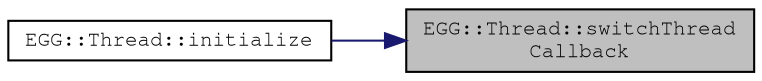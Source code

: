 digraph "EGG::Thread::switchThreadCallback"
{
 // LATEX_PDF_SIZE
  edge [fontname="FreeMono",fontsize="10",labelfontname="FreeMono",labelfontsize="10"];
  node [fontname="FreeMono",fontsize="10",shape=record];
  rankdir="RL";
  Node1 [label="EGG::Thread::switchThread\lCallback",height=0.2,width=0.4,color="black", fillcolor="grey75", style="filled", fontcolor="black",tooltip="The callback for switching threads."];
  Node1 -> Node2 [dir="back",color="midnightblue",fontsize="10",style="solid",fontname="FreeMono"];
  Node2 [label="EGG::Thread::initialize",height=0.2,width=0.4,color="black", fillcolor="white", style="filled",URL="$class_e_g_g_1_1_thread.html#abbfc0a82282070f7ac540cde4f2199bb",tooltip="Initialize EGG Thread."];
}
